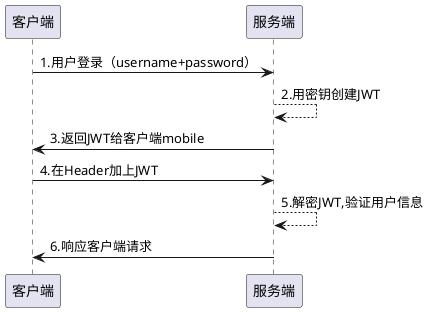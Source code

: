 @startuml 服务端
客户端 -> 服务端: 1.用户登录（username+password）
服务端 --> 服务端: 2.用密钥创建JWT
服务端 -> 客户端: 3.返回JWT给客户端mobile
客户端 -> 服务端: 4.在Header加上JWT
服务端 --> 服务端: 5.解密JWT,验证用户信息
服务端 -> 客户端: 6.响应客户端请求
@enduml